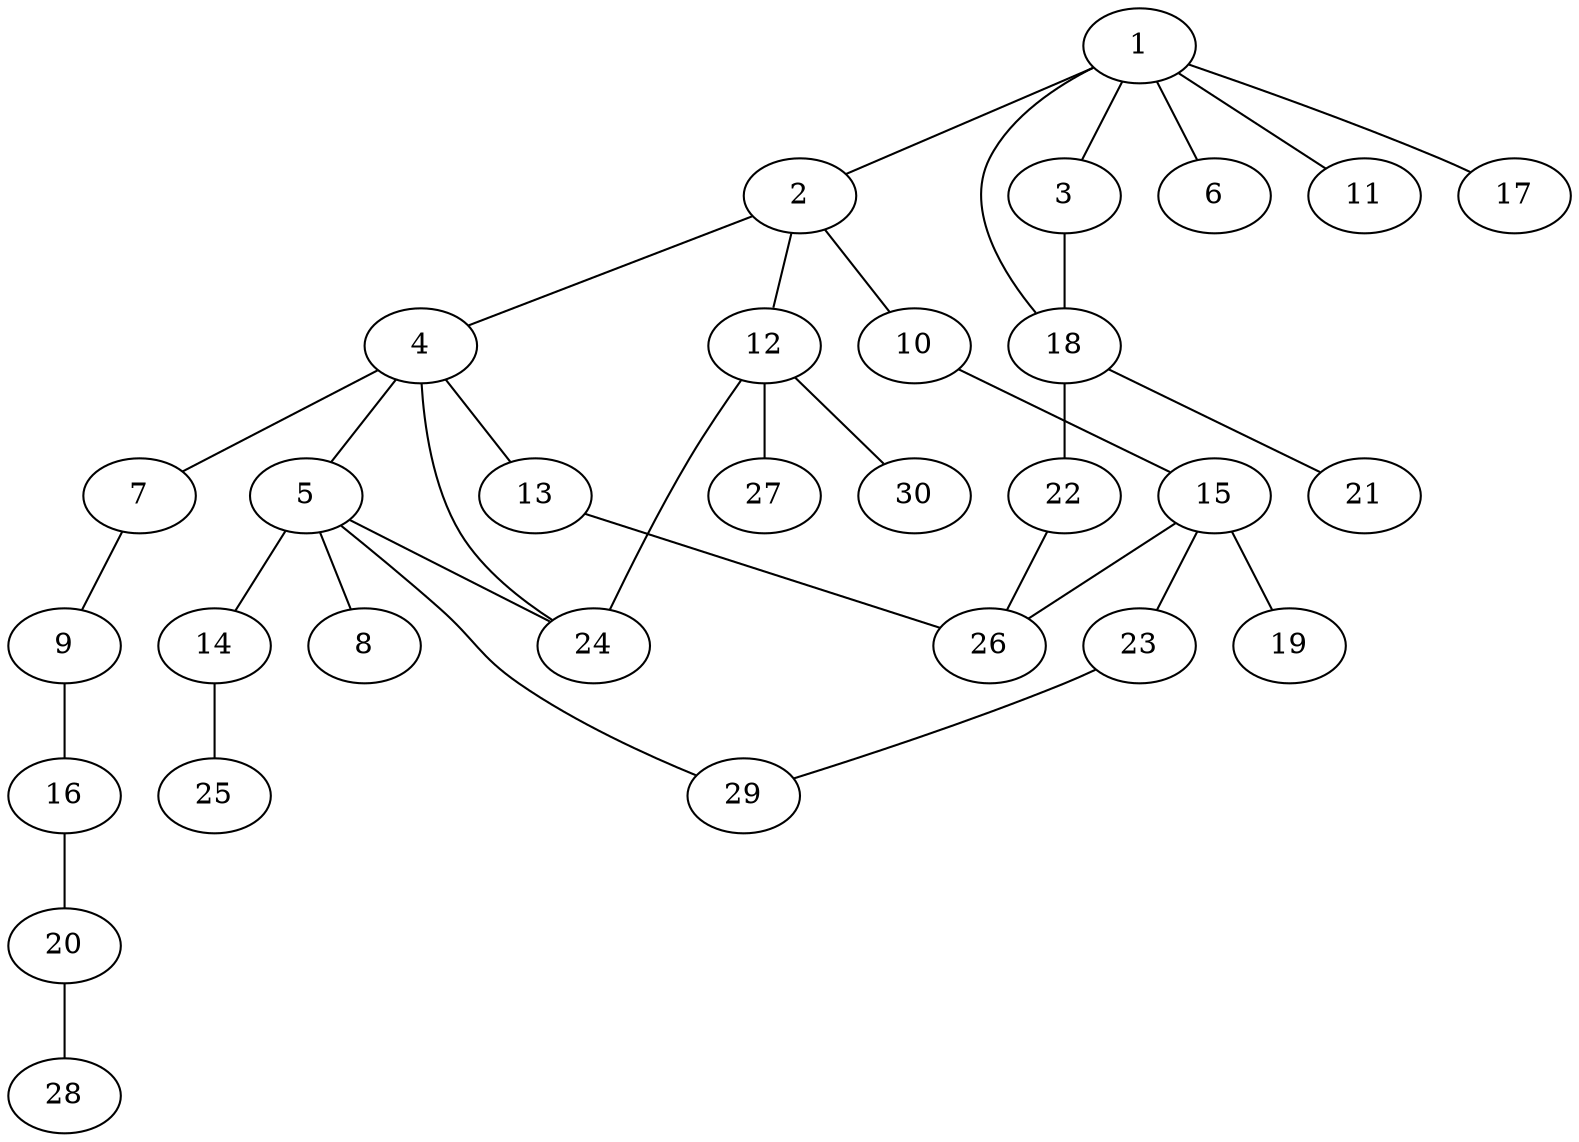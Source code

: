 graph graphname {1--2
1--3
1--6
1--11
1--17
1--18
2--4
2--10
2--12
3--18
4--5
4--7
4--13
4--24
5--8
5--14
5--24
5--29
7--9
9--16
10--15
12--24
12--27
12--30
13--26
14--25
15--19
15--23
15--26
16--20
18--21
18--22
20--28
22--26
23--29
}